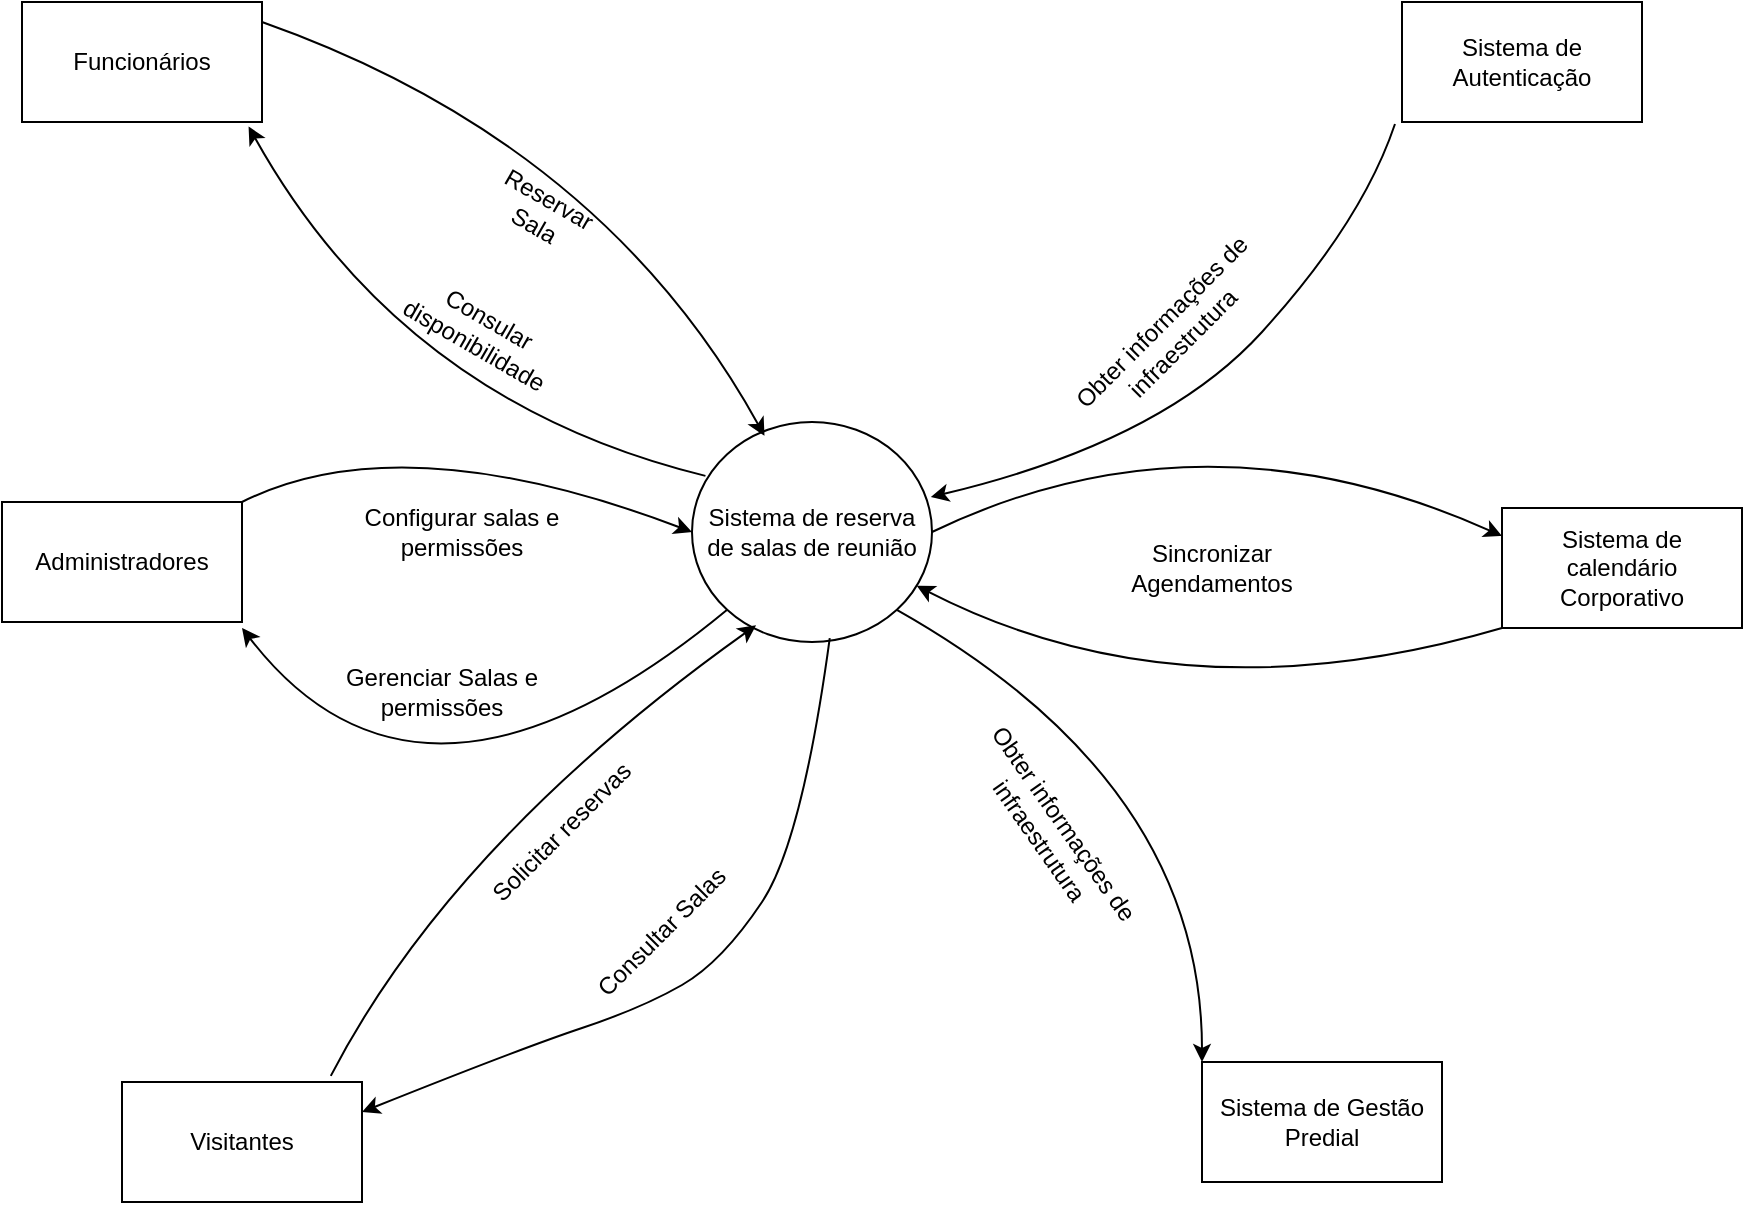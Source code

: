 <mxfile version="26.2.2">
  <diagram name="Página-1" id="Uh2mP_-rgKOWB5dYNC--">
    <mxGraphModel dx="1437" dy="1391" grid="1" gridSize="10" guides="1" tooltips="1" connect="1" arrows="1" fold="1" page="1" pageScale="1" pageWidth="1169" pageHeight="827" math="0" shadow="0">
      <root>
        <mxCell id="0" />
        <mxCell id="1" parent="0" />
        <mxCell id="3U9WK7ByGdjc1HUdFGzr-1" value="Sistema de reserva de salas de reunião" style="ellipse;whiteSpace=wrap;html=1;" vertex="1" parent="1">
          <mxGeometry x="525" y="340" width="120" height="110" as="geometry" />
        </mxCell>
        <mxCell id="3U9WK7ByGdjc1HUdFGzr-2" value="Funcionários" style="rounded=0;whiteSpace=wrap;html=1;" vertex="1" parent="1">
          <mxGeometry x="190" y="130" width="120" height="60" as="geometry" />
        </mxCell>
        <mxCell id="3U9WK7ByGdjc1HUdFGzr-3" value="Administradores" style="rounded=0;whiteSpace=wrap;html=1;" vertex="1" parent="1">
          <mxGeometry x="180" y="380" width="120" height="60" as="geometry" />
        </mxCell>
        <mxCell id="3U9WK7ByGdjc1HUdFGzr-4" value="Visitantes" style="rounded=0;whiteSpace=wrap;html=1;" vertex="1" parent="1">
          <mxGeometry x="240" y="670" width="120" height="60" as="geometry" />
        </mxCell>
        <mxCell id="3U9WK7ByGdjc1HUdFGzr-5" value="Sistema de Autenticação" style="rounded=0;whiteSpace=wrap;html=1;" vertex="1" parent="1">
          <mxGeometry x="880" y="130" width="120" height="60" as="geometry" />
        </mxCell>
        <mxCell id="3U9WK7ByGdjc1HUdFGzr-6" value="Sistema de calendário Corporativo" style="rounded=0;whiteSpace=wrap;html=1;" vertex="1" parent="1">
          <mxGeometry x="930" y="383" width="120" height="60" as="geometry" />
        </mxCell>
        <mxCell id="3U9WK7ByGdjc1HUdFGzr-7" value="Sistema de Gestão Predial" style="rounded=0;whiteSpace=wrap;html=1;" vertex="1" parent="1">
          <mxGeometry x="780" y="660" width="120" height="60" as="geometry" />
        </mxCell>
        <mxCell id="3U9WK7ByGdjc1HUdFGzr-12" value="Consular disponibilidade" style="text;html=1;align=center;verticalAlign=middle;whiteSpace=wrap;rounded=0;rotation=30;" vertex="1" parent="1">
          <mxGeometry x="390" y="280" width="60" height="30" as="geometry" />
        </mxCell>
        <mxCell id="3U9WK7ByGdjc1HUdFGzr-13" value="Reservar Sala" style="text;html=1;align=center;verticalAlign=middle;whiteSpace=wrap;rounded=0;rotation=30;" vertex="1" parent="1">
          <mxGeometry x="420" y="220" width="60" height="30" as="geometry" />
        </mxCell>
        <mxCell id="3U9WK7ByGdjc1HUdFGzr-17" value="Configurar salas e permissões" style="text;html=1;align=center;verticalAlign=middle;whiteSpace=wrap;rounded=0;rotation=0;" vertex="1" parent="1">
          <mxGeometry x="360" y="380" width="100" height="30" as="geometry" />
        </mxCell>
        <mxCell id="3U9WK7ByGdjc1HUdFGzr-18" value="Gerenciar Salas e permissões" style="text;html=1;align=center;verticalAlign=middle;whiteSpace=wrap;rounded=0;rotation=0;" vertex="1" parent="1">
          <mxGeometry x="350" y="460" width="100" height="30" as="geometry" />
        </mxCell>
        <mxCell id="3U9WK7ByGdjc1HUdFGzr-19" value="" style="curved=1;endArrow=classic;html=1;rounded=0;exitX=0.87;exitY=-0.051;exitDx=0;exitDy=0;exitPerimeter=0;entryX=0.267;entryY=0.924;entryDx=0;entryDy=0;entryPerimeter=0;" edge="1" parent="1" source="3U9WK7ByGdjc1HUdFGzr-4" target="3U9WK7ByGdjc1HUdFGzr-1">
          <mxGeometry width="50" height="50" relative="1" as="geometry">
            <mxPoint x="405" y="620" as="sourcePoint" />
            <mxPoint x="560" y="450" as="targetPoint" />
            <Array as="points">
              <mxPoint x="405" y="550" />
            </Array>
          </mxGeometry>
        </mxCell>
        <mxCell id="3U9WK7ByGdjc1HUdFGzr-20" value="" style="curved=1;endArrow=classic;html=1;rounded=0;exitX=0.574;exitY=0.982;exitDx=0;exitDy=0;exitPerimeter=0;entryX=1;entryY=0.25;entryDx=0;entryDy=0;" edge="1" parent="1" source="3U9WK7ByGdjc1HUdFGzr-1" target="3U9WK7ByGdjc1HUdFGzr-4">
          <mxGeometry width="50" height="50" relative="1" as="geometry">
            <mxPoint x="625" y="473" as="sourcePoint" />
            <mxPoint x="410" y="713" as="targetPoint" />
            <Array as="points">
              <mxPoint x="580" y="550" />
              <mxPoint x="540" y="610" />
              <mxPoint x="500" y="633" />
              <mxPoint x="440" y="653" />
            </Array>
          </mxGeometry>
        </mxCell>
        <mxCell id="3U9WK7ByGdjc1HUdFGzr-23" value="" style="curved=1;endArrow=classic;html=1;rounded=0;exitX=0;exitY=1;exitDx=0;exitDy=0;" edge="1" parent="1" source="3U9WK7ByGdjc1HUdFGzr-1">
          <mxGeometry width="50" height="50" relative="1" as="geometry">
            <mxPoint x="430" y="530" as="sourcePoint" />
            <mxPoint x="300" y="443" as="targetPoint" />
            <Array as="points">
              <mxPoint x="390" y="560" />
            </Array>
          </mxGeometry>
        </mxCell>
        <mxCell id="3U9WK7ByGdjc1HUdFGzr-24" value="" style="curved=1;endArrow=classic;html=1;rounded=0;exitX=0;exitY=1;exitDx=0;exitDy=0;entryX=0;entryY=0.5;entryDx=0;entryDy=0;" edge="1" parent="1" target="3U9WK7ByGdjc1HUdFGzr-1">
          <mxGeometry width="50" height="50" relative="1" as="geometry">
            <mxPoint x="300" y="380" as="sourcePoint" />
            <mxPoint x="58" y="389" as="targetPoint" />
            <Array as="points">
              <mxPoint x="380" y="340" />
            </Array>
          </mxGeometry>
        </mxCell>
        <mxCell id="3U9WK7ByGdjc1HUdFGzr-26" value="" style="curved=1;endArrow=classic;html=1;rounded=0;exitX=0;exitY=1;exitDx=0;exitDy=0;entryX=0.302;entryY=0.063;entryDx=0;entryDy=0;entryPerimeter=0;" edge="1" parent="1" target="3U9WK7ByGdjc1HUdFGzr-1">
          <mxGeometry width="50" height="50" relative="1" as="geometry">
            <mxPoint x="310" y="140" as="sourcePoint" />
            <mxPoint x="535" y="155" as="targetPoint" />
            <Array as="points">
              <mxPoint x="480" y="200" />
            </Array>
          </mxGeometry>
        </mxCell>
        <mxCell id="3U9WK7ByGdjc1HUdFGzr-27" value="" style="curved=1;endArrow=classic;html=1;rounded=0;exitX=0.056;exitY=0.245;exitDx=0;exitDy=0;exitPerimeter=0;entryX=0.944;entryY=1.037;entryDx=0;entryDy=0;entryPerimeter=0;" edge="1" parent="1" source="3U9WK7ByGdjc1HUdFGzr-1" target="3U9WK7ByGdjc1HUdFGzr-2">
          <mxGeometry width="50" height="50" relative="1" as="geometry">
            <mxPoint x="492" y="257" as="sourcePoint" />
            <mxPoint x="250" y="266" as="targetPoint" />
            <Array as="points">
              <mxPoint x="380" y="330" />
            </Array>
          </mxGeometry>
        </mxCell>
        <mxCell id="3U9WK7ByGdjc1HUdFGzr-28" value="Solicitar reservas" style="text;html=1;align=center;verticalAlign=middle;whiteSpace=wrap;rounded=0;rotation=-45;" vertex="1" parent="1">
          <mxGeometry x="410" y="530" width="100" height="30" as="geometry" />
        </mxCell>
        <mxCell id="3U9WK7ByGdjc1HUdFGzr-29" value="Consultar Salas" style="text;html=1;align=center;verticalAlign=middle;whiteSpace=wrap;rounded=0;rotation=-45;" vertex="1" parent="1">
          <mxGeometry x="460" y="580" width="100" height="30" as="geometry" />
        </mxCell>
        <mxCell id="3U9WK7ByGdjc1HUdFGzr-30" value="" style="curved=1;endArrow=classic;html=1;rounded=0;entryX=0;entryY=0;entryDx=0;entryDy=0;exitX=1;exitY=1;exitDx=0;exitDy=0;" edge="1" parent="1" source="3U9WK7ByGdjc1HUdFGzr-1" target="3U9WK7ByGdjc1HUdFGzr-7">
          <mxGeometry width="50" height="50" relative="1" as="geometry">
            <mxPoint x="660" y="420" as="sourcePoint" />
            <mxPoint x="843" y="495" as="targetPoint" />
            <Array as="points">
              <mxPoint x="780" y="520" />
            </Array>
          </mxGeometry>
        </mxCell>
        <mxCell id="3U9WK7ByGdjc1HUdFGzr-32" value="Obter informações de infraestrutura" style="text;html=1;align=center;verticalAlign=middle;whiteSpace=wrap;rounded=0;rotation=55;" vertex="1" parent="1">
          <mxGeometry x="640" y="530" width="130" height="30" as="geometry" />
        </mxCell>
        <mxCell id="3U9WK7ByGdjc1HUdFGzr-34" value="" style="curved=1;endArrow=classic;html=1;rounded=0;entryX=0.995;entryY=0.341;entryDx=0;entryDy=0;exitX=0.986;exitY=0.647;exitDx=0;exitDy=0;exitPerimeter=0;entryPerimeter=0;" edge="1" parent="1" target="3U9WK7ByGdjc1HUdFGzr-1">
          <mxGeometry width="50" height="50" relative="1" as="geometry">
            <mxPoint x="876.49" y="191" as="sourcePoint" />
            <mxPoint x="1173.49" y="440" as="targetPoint" />
            <Array as="points">
              <mxPoint x="860" y="240" />
              <mxPoint x="760" y="350" />
            </Array>
          </mxGeometry>
        </mxCell>
        <mxCell id="3U9WK7ByGdjc1HUdFGzr-35" value="Obter informações de infraestrutura" style="text;html=1;align=center;verticalAlign=middle;whiteSpace=wrap;rounded=0;rotation=-45;" vertex="1" parent="1">
          <mxGeometry x="700" y="280" width="130" height="30" as="geometry" />
        </mxCell>
        <mxCell id="3U9WK7ByGdjc1HUdFGzr-36" value="" style="curved=1;endArrow=classic;html=1;rounded=0;exitX=1;exitY=0.5;exitDx=0;exitDy=0;entryX=0.302;entryY=0.063;entryDx=0;entryDy=0;entryPerimeter=0;" edge="1" parent="1" source="3U9WK7ByGdjc1HUdFGzr-1">
          <mxGeometry width="50" height="50" relative="1" as="geometry">
            <mxPoint x="679" y="190" as="sourcePoint" />
            <mxPoint x="930" y="397" as="targetPoint" />
            <Array as="points">
              <mxPoint x="780" y="330" />
            </Array>
          </mxGeometry>
        </mxCell>
        <mxCell id="3U9WK7ByGdjc1HUdFGzr-37" value="" style="curved=1;endArrow=classic;html=1;rounded=0;exitX=0.056;exitY=0.245;exitDx=0;exitDy=0;exitPerimeter=0;" edge="1" parent="1" target="3U9WK7ByGdjc1HUdFGzr-1">
          <mxGeometry width="50" height="50" relative="1" as="geometry">
            <mxPoint x="930" y="443" as="sourcePoint" />
            <mxPoint x="701" y="268" as="targetPoint" />
            <Array as="points">
              <mxPoint x="770" y="490" />
            </Array>
          </mxGeometry>
        </mxCell>
        <mxCell id="3U9WK7ByGdjc1HUdFGzr-38" value="Sincronizar Agendamentos" style="text;html=1;align=center;verticalAlign=middle;whiteSpace=wrap;rounded=0;rotation=0;" vertex="1" parent="1">
          <mxGeometry x="720" y="398" width="130" height="30" as="geometry" />
        </mxCell>
      </root>
    </mxGraphModel>
  </diagram>
</mxfile>

